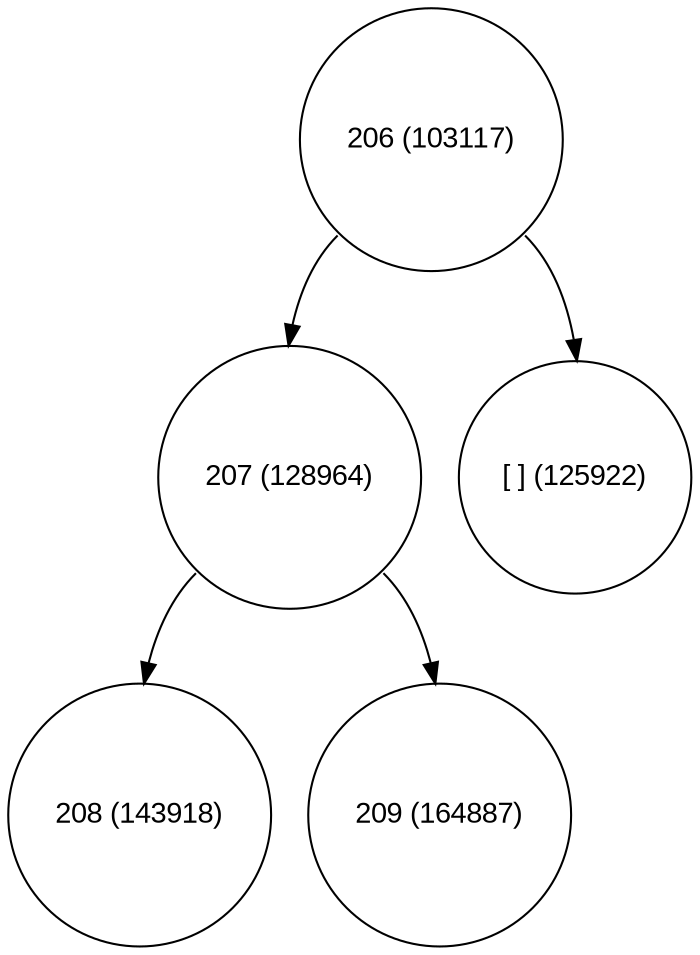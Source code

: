digraph move_down {
	node [fontname="Arial", shape="circle", width=0.5]; 

	0 [label = "206 (103117)"];
	0:sw -> 1;
	1 [label = "207 (128964)"];
	1:sw -> 3;
	3 [label = "208 (143918)"];
	1:se -> 4;
	4 [label = "209 (164887)"];
	0:se -> 2;
	2 [label = "[ ] (125922)"];
}
